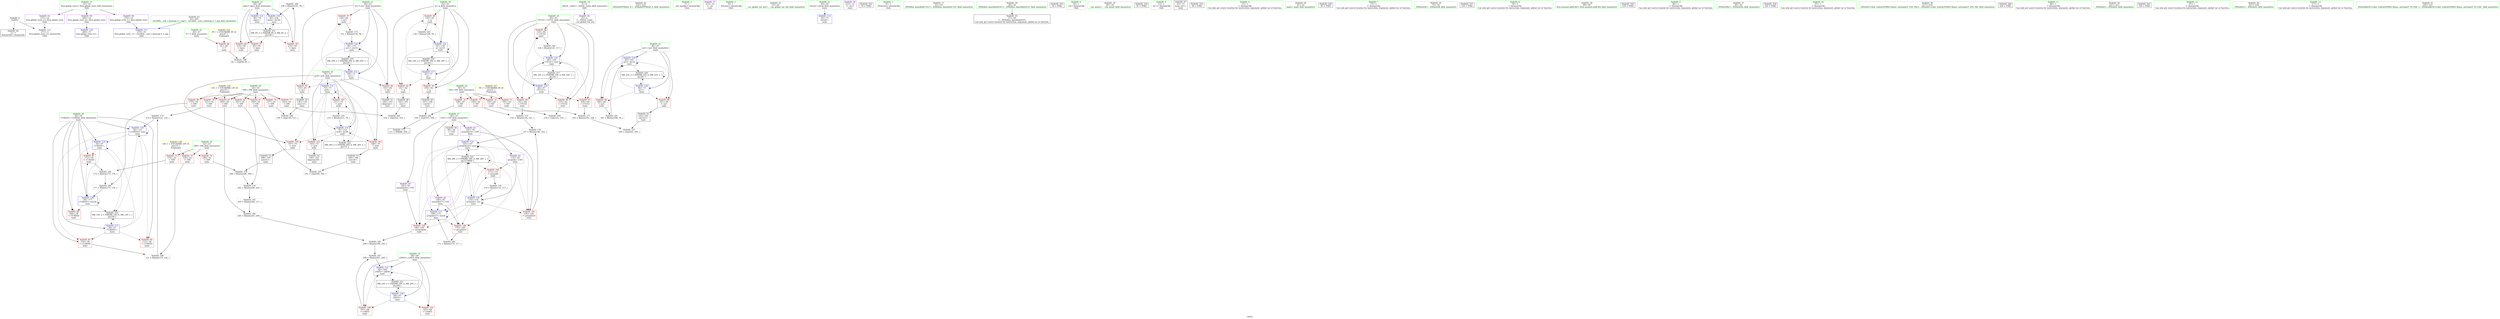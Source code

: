 digraph "SVFG" {
	label="SVFG";

	Node0x564049412e90 [shape=record,color=grey,label="{NodeID: 0\nNullPtr}"];
	Node0x564049412e90 -> Node0x56404942e2a0[style=solid];
	Node0x564049412e90 -> Node0x56404942f3a0[style=solid];
	Node0x564049437920 [shape=record,color=grey,label="{NodeID: 180\n236 = Binary(235, 78, )\n}"];
	Node0x564049437920 -> Node0x564049434d80[style=solid];
	Node0x56404942e710 [shape=record,color=red,label="{NodeID: 97\n150\<--64\n\<--q11\nmain\n}"];
	Node0x56404942e710 -> Node0x564049436ea0[style=solid];
	Node0x5640494140b0 [shape=record,color=green,label="{NodeID: 14\n4\<--6\n_ZStL8__ioinit\<--_ZStL8__ioinit_field_insensitive\nGlob }"];
	Node0x5640494140b0 -> Node0x56404942fce0[style=solid];
	Node0x5640494321b0 [shape=record,color=grey,label="{NodeID: 194\n138 = cmp(136, 137, )\n}"];
	Node0x56404942f2a0 [shape=record,color=blue,label="{NodeID: 111\n270\<--16\nllvm.global_ctors_1\<--_GLOBAL__sub_I_domeng_0_1.cpp\nGlob }"];
	Node0x56404942d570 [shape=record,color=green,label="{NodeID: 28\n58\<--59\nCURDAY\<--CURDAY_field_insensitive\nmain\n}"];
	Node0x56404942d570 -> Node0x564049431430[style=solid];
	Node0x56404942d570 -> Node0x564049431500[style=solid];
	Node0x56404942d570 -> Node0x5640494315d0[style=solid];
	Node0x56404942d570 -> Node0x5640494316a0[style=solid];
	Node0x56404942d570 -> Node0x564049433e10[style=solid];
	Node0x56404942d570 -> Node0x564049434150[style=solid];
	Node0x56404942d570 -> Node0x564049434630[style=solid];
	Node0x56404942d570 -> Node0x5640494348a0[style=solid];
	Node0x564049434630 [shape=record,color=blue,label="{NodeID: 125\n58\<--97\nCURDAY\<--\nmain\n}"];
	Node0x564049434630 -> Node0x5640494315d0[style=dashed];
	Node0x564049434630 -> Node0x5640494316a0[style=dashed];
	Node0x564049434630 -> Node0x5640494348a0[style=dashed];
	Node0x564049434630 -> Node0x564049445a10[style=dashed];
	Node0x56404942e0d0 [shape=record,color=green,label="{NodeID: 42\n232\<--233\n_ZNSolsEPFRSoS_E\<--_ZNSolsEPFRSoS_E_field_insensitive\n}"];
	Node0x564049447810 [shape=record,color=black,label="{NodeID: 222\nMR_26V_2 = PHI(MR_26V_4, MR_26V_1, )\npts\{71 \}\n}"];
	Node0x564049447810 -> Node0x564049434b10[style=dashed];
	Node0x56404942fce0 [shape=record,color=purple,label="{NodeID: 56\n25\<--4\n\<--_ZStL8__ioinit\n__cxx_global_var_init\n}"];
	Node0x5640494308d0 [shape=record,color=red,label="{NodeID: 70\n108\<--50\n\<--MY\nmain\n}"];
	Node0x5640494308d0 -> Node0x5640494324b0[style=solid];
	Node0x564049431430 [shape=record,color=red,label="{NodeID: 84\n113\<--58\n\<--CURDAY\nmain\n}"];
	Node0x564049411fa0 [shape=record,color=green,label="{NodeID: 1\n7\<--1\n__dso_handle\<--dummyObj\nGlob }"];
	Node0x564049437aa0 [shape=record,color=grey,label="{NodeID: 181\n181 = Binary(180, 78, )\n}"];
	Node0x564049437aa0 -> Node0x564049434970[style=solid];
	Node0x56404942e7e0 [shape=record,color=red,label="{NodeID: 98\n161\<--66\n\<--q21\nmain\n}"];
	Node0x56404942e7e0 -> Node0x56404942f9a0[style=solid];
	Node0x564049414180 [shape=record,color=green,label="{NodeID: 15\n14\<--18\nllvm.global_ctors\<--llvm.global_ctors_field_insensitive\nGlob }"];
	Node0x564049414180 -> Node0x56404942ff50[style=solid];
	Node0x564049414180 -> Node0x564049430050[style=solid];
	Node0x564049414180 -> Node0x564049430150[style=solid];
	Node0x564049432330 [shape=record,color=grey,label="{NodeID: 195\n191 = cmp(189, 190, )\n}"];
	Node0x56404942f3a0 [shape=record,color=blue, style = dotted,label="{NodeID: 112\n271\<--3\nllvm.global_ctors_2\<--dummyVal\nGlob }"];
	Node0x56404942d640 [shape=record,color=green,label="{NodeID: 29\n60\<--61\nCYCLE\<--CYCLE_field_insensitive\nmain\n}"];
	Node0x56404942d640 -> Node0x564049431770[style=solid];
	Node0x56404942d640 -> Node0x564049431840[style=solid];
	Node0x56404942d640 -> Node0x564049431910[style=solid];
	Node0x56404942d640 -> Node0x5640494319e0[style=solid];
	Node0x56404942d640 -> Node0x564049433ee0[style=solid];
	Node0x56404942d640 -> Node0x564049434220[style=solid];
	Node0x564049434700 [shape=record,color=blue,label="{NodeID: 126\n66\<--73\nq21\<--\nmain\n}"];
	Node0x564049434700 -> Node0x56404942e7e0[style=dashed];
	Node0x564049434700 -> Node0x56404942e8b0[style=dashed];
	Node0x564049434700 -> Node0x564049434970[style=dashed];
	Node0x564049434700 -> Node0x564049446e10[style=dashed];
	Node0x56404942e1a0 [shape=record,color=green,label="{NodeID: 43\n16\<--265\n_GLOBAL__sub_I_domeng_0_1.cpp\<--_GLOBAL__sub_I_domeng_0_1.cpp_field_insensitive\n}"];
	Node0x56404942e1a0 -> Node0x56404942f2a0[style=solid];
	Node0x564049447d10 [shape=record,color=black,label="{NodeID: 223\nMR_28V_2 = PHI(MR_28V_9, MR_28V_1, )\npts\{570000 \}\n}"];
	Node0x564049447d10 -> Node0x56404942ee60[style=dashed];
	Node0x564049447d10 -> Node0x56404942ef30[style=dashed];
	Node0x564049447d10 -> Node0x56404942f000[style=dashed];
	Node0x564049447d10 -> Node0x56404942f0d0[style=dashed];
	Node0x564049447d10 -> Node0x564049434080[style=dashed];
	Node0x564049447d10 -> Node0x564049434490[style=dashed];
	Node0x564049447d10 -> Node0x5640494347d0[style=dashed];
	Node0x564049447d10 -> Node0x564049447d10[style=dashed];
	Node0x56404942fdb0 [shape=record,color=purple,label="{NodeID: 57\n215\<--10\n\<--.str\nmain\n}"];
	Node0x5640494309a0 [shape=record,color=red,label="{NodeID: 71\n140\<--50\n\<--MY\nmain\n}"];
	Node0x5640494309a0 -> Node0x5640494371a0[style=solid];
	Node0x564049431500 [shape=record,color=red,label="{NodeID: 85\n119\<--58\n\<--CURDAY\nmain\n}"];
	Node0x564049431500 -> Node0x564049438520[style=solid];
	Node0x5640494131f0 [shape=record,color=green,label="{NodeID: 2\n8\<--1\n_ZSt3cin\<--dummyObj\nGlob }"];
	Node0x564049437c20 [shape=record,color=grey,label="{NodeID: 182\n171 = Binary(170, 117, )\n}"];
	Node0x564049437c20 -> Node0x5640494347d0[style=solid];
	Node0x56404942e8b0 [shape=record,color=red,label="{NodeID: 99\n180\<--66\n\<--q21\nmain\n}"];
	Node0x56404942e8b0 -> Node0x564049437aa0[style=solid];
	Node0x564049414250 [shape=record,color=green,label="{NodeID: 16\n19\<--20\n__cxx_global_var_init\<--__cxx_global_var_init_field_insensitive\n}"];
	Node0x5640494324b0 [shape=record,color=grey,label="{NodeID: 196\n109 = cmp(107, 108, )\n}"];
	Node0x5640494324b0 -> Node0x5640491cebc0[style=solid];
	Node0x56404942f4a0 [shape=record,color=blue,label="{NodeID: 113\n44\<--73\nretval\<--\nmain\n}"];
	Node0x56404942d710 [shape=record,color=green,label="{NodeID: 30\n62\<--63\nq\<--q_field_insensitive\nmain\n}"];
	Node0x56404942d710 -> Node0x564049431ab0[style=solid];
	Node0x56404942d710 -> Node0x564049431b80[style=solid];
	Node0x56404942d710 -> Node0x564049431c50[style=solid];
	Node0x56404942d710 -> Node0x564049433fb0[style=solid];
	Node0x56404942d710 -> Node0x5640494342f0[style=solid];
	Node0x5640494347d0 [shape=record,color=blue,label="{NodeID: 127\n169\<--171\narrayidx27\<--inc28\nmain\n}"];
	Node0x5640494347d0 -> Node0x56404942f000[style=dashed];
	Node0x5640494347d0 -> Node0x56404942f0d0[style=dashed];
	Node0x5640494347d0 -> Node0x5640494347d0[style=dashed];
	Node0x5640494347d0 -> Node0x564049447d10[style=dashed];
	Node0x56404942e2a0 [shape=record,color=black,label="{NodeID: 44\n2\<--3\ndummyVal\<--dummyVal\n}"];
	Node0x56404942fe80 [shape=record,color=purple,label="{NodeID: 58\n223\<--12\n\<--.str.1\nmain\n}"];
	Node0x564049430a70 [shape=record,color=red,label="{NodeID: 72\n154\<--50\n\<--MY\nmain\n}"];
	Node0x564049430a70 -> Node0x564049432930[style=solid];
	Node0x564049455830 [shape=record,color=black,label="{NodeID: 252\n74 = PHI()\n}"];
	Node0x5640494315d0 [shape=record,color=red,label="{NodeID: 86\n168\<--58\n\<--CURDAY\nmain\n}"];
	Node0x5640494130f0 [shape=record,color=green,label="{NodeID: 3\n9\<--1\n_ZSt4cout\<--dummyObj\nGlob }"];
	Node0x564049437da0 [shape=record,color=grey,label="{NodeID: 183\n130 = Binary(129, 78, )\n}"];
	Node0x564049437da0 -> Node0x5640494342f0[style=solid];
	Node0x56404942e980 [shape=record,color=red,label="{NodeID: 100\n207\<--68\n\<--LINES\nmain\n}"];
	Node0x56404942e980 -> Node0x5640494383a0[style=solid];
	Node0x564049414320 [shape=record,color=green,label="{NodeID: 17\n23\<--24\n_ZNSt8ios_base4InitC1Ev\<--_ZNSt8ios_base4InitC1Ev_field_insensitive\n}"];
	Node0x564049432630 [shape=record,color=grey,label="{NodeID: 197\n166 = cmp(162, 165, )\n}"];
	Node0x56404942f570 [shape=record,color=blue,label="{NodeID: 114\n48\<--78\nkase\<--\nmain\n}"];
	Node0x56404942f570 -> Node0x564049445510[style=dashed];
	Node0x56404942d7e0 [shape=record,color=green,label="{NodeID: 31\n64\<--65\nq11\<--q11_field_insensitive\nmain\n}"];
	Node0x56404942d7e0 -> Node0x564049431d20[style=solid];
	Node0x56404942d7e0 -> Node0x56404942e640[style=solid];
	Node0x56404942d7e0 -> Node0x56404942e710[style=solid];
	Node0x56404942d7e0 -> Node0x5640494343c0[style=solid];
	Node0x56404942d7e0 -> Node0x564049434560[style=solid];
	Node0x5640494348a0 [shape=record,color=blue,label="{NodeID: 128\n58\<--177\nCURDAY\<--rem30\nmain\n}"];
	Node0x5640494348a0 -> Node0x5640494315d0[style=dashed];
	Node0x5640494348a0 -> Node0x5640494316a0[style=dashed];
	Node0x5640494348a0 -> Node0x5640494348a0[style=dashed];
	Node0x5640494348a0 -> Node0x564049445a10[style=dashed];
	Node0x56404942e3a0 [shape=record,color=black,label="{NodeID: 45\n27\<--28\n\<--_ZNSt8ios_base4InitD1Ev\nCan only get source location for instruction, argument, global var or function.}"];
	Node0x564049448d30 [shape=record,color=yellow,style=double,label="{NodeID: 225\n4V_1 = ENCHI(MR_4V_0)\npts\{47 \}\nFun[main]}"];
	Node0x564049448d30 -> Node0x564049430590[style=dashed];
	Node0x56404942ff50 [shape=record,color=purple,label="{NodeID: 59\n269\<--14\nllvm.global_ctors_0\<--llvm.global_ctors\nGlob }"];
	Node0x56404942ff50 -> Node0x56404942f1a0[style=solid];
	Node0x564049430b40 [shape=record,color=red,label="{NodeID: 73\n163\<--50\n\<--MY\nmain\n}"];
	Node0x564049430b40 -> Node0x5640494374a0[style=solid];
	Node0x564049455930 [shape=record,color=black,label="{NodeID: 253\n26 = PHI()\n}"];
	Node0x5640494316a0 [shape=record,color=red,label="{NodeID: 87\n173\<--58\n\<--CURDAY\nmain\n}"];
	Node0x5640494316a0 -> Node0x564049437f20[style=solid];
	Node0x564049414810 [shape=record,color=green,label="{NodeID: 4\n10\<--1\n.str\<--dummyObj\nGlob }"];
	Node0x564049437f20 [shape=record,color=grey,label="{NodeID: 184\n175 = Binary(173, 174, )\n}"];
	Node0x564049437f20 -> Node0x564049438220[style=solid];
	Node0x56404942ea50 [shape=record,color=red,label="{NodeID: 101\n225\<--68\n\<--LINES\nmain\n}"];
	Node0x5640494143f0 [shape=record,color=green,label="{NodeID: 18\n29\<--30\n__cxa_atexit\<--__cxa_atexit_field_insensitive\n}"];
	Node0x5640494327b0 [shape=record,color=grey,label="{NodeID: 198\n82 = cmp(80, 81, )\n}"];
	Node0x564049433e10 [shape=record,color=blue,label="{NodeID: 115\n58\<--97\nCURDAY\<--\nmain\n}"];
	Node0x564049433e10 -> Node0x564049431430[style=dashed];
	Node0x564049433e10 -> Node0x564049431500[style=dashed];
	Node0x564049433e10 -> Node0x564049434150[style=dashed];
	Node0x564049433e10 -> Node0x564049434630[style=dashed];
	Node0x564049433e10 -> Node0x564049445a10[style=dashed];
	Node0x56404942d8b0 [shape=record,color=green,label="{NodeID: 32\n66\<--67\nq21\<--q21_field_insensitive\nmain\n}"];
	Node0x56404942d8b0 -> Node0x56404942e7e0[style=solid];
	Node0x56404942d8b0 -> Node0x56404942e8b0[style=solid];
	Node0x56404942d8b0 -> Node0x564049434700[style=solid];
	Node0x56404942d8b0 -> Node0x564049434970[style=solid];
	Node0x564049434970 [shape=record,color=blue,label="{NodeID: 129\n66\<--181\nq21\<--inc32\nmain\n}"];
	Node0x564049434970 -> Node0x56404942e7e0[style=dashed];
	Node0x564049434970 -> Node0x56404942e8b0[style=dashed];
	Node0x564049434970 -> Node0x564049434970[style=dashed];
	Node0x564049434970 -> Node0x564049446e10[style=dashed];
	Node0x56404942e4a0 [shape=record,color=black,label="{NodeID: 46\n84\<--56\n\<--CNT\nmain\n}"];
	Node0x564049430050 [shape=record,color=purple,label="{NodeID: 60\n270\<--14\nllvm.global_ctors_1\<--llvm.global_ctors\nGlob }"];
	Node0x564049430050 -> Node0x56404942f2a0[style=solid];
	Node0x564049430c10 [shape=record,color=red,label="{NodeID: 74\n120\<--52\n\<--DM\nmain\n}"];
	Node0x564049430c10 -> Node0x564049438520[style=solid];
	Node0x564049455a30 [shape=record,color=black,label="{NodeID: 254\n91 = PHI()\n}"];
	Node0x564049431770 [shape=record,color=red,label="{NodeID: 88\n125\<--60\n\<--CYCLE\nmain\n}"];
	Node0x564049431770 -> Node0x5640494380a0[style=solid];
	Node0x5640494148a0 [shape=record,color=green,label="{NodeID: 5\n12\<--1\n.str.1\<--dummyObj\nGlob }"];
	Node0x5640494380a0 [shape=record,color=grey,label="{NodeID: 185\n126 = Binary(125, 117, )\n}"];
	Node0x5640494380a0 -> Node0x564049434220[style=solid];
	Node0x56404942eb20 [shape=record,color=red,label="{NodeID: 102\n188\<--70\n\<--q34\nmain\n}"];
	Node0x56404942eb20 -> Node0x56404942fa70[style=solid];
	Node0x56404942cf60 [shape=record,color=green,label="{NodeID: 19\n28\<--34\n_ZNSt8ios_base4InitD1Ev\<--_ZNSt8ios_base4InitD1Ev_field_insensitive\n}"];
	Node0x56404942cf60 -> Node0x56404942e3a0[style=solid];
	Node0x564049432930 [shape=record,color=grey,label="{NodeID: 199\n156 = cmp(154, 155, )\n}"];
	Node0x564049433ee0 [shape=record,color=blue,label="{NodeID: 116\n60\<--97\nCYCLE\<--\nmain\n}"];
	Node0x564049433ee0 -> Node0x564049431770[style=dashed];
	Node0x564049433ee0 -> Node0x564049431840[style=dashed];
	Node0x564049433ee0 -> Node0x564049431910[style=dashed];
	Node0x564049433ee0 -> Node0x5640494319e0[style=dashed];
	Node0x564049433ee0 -> Node0x564049434220[style=dashed];
	Node0x564049433ee0 -> Node0x564049445f10[style=dashed];
	Node0x56404942d980 [shape=record,color=green,label="{NodeID: 33\n68\<--69\nLINES\<--LINES_field_insensitive\nmain\n}"];
	Node0x56404942d980 -> Node0x56404942e980[style=solid];
	Node0x56404942d980 -> Node0x56404942ea50[style=solid];
	Node0x56404942d980 -> Node0x564049434a40[style=solid];
	Node0x56404942d980 -> Node0x564049434be0[style=solid];
	Node0x564049434a40 [shape=record,color=blue,label="{NodeID: 130\n68\<--97\nLINES\<--\nmain\n}"];
	Node0x564049434a40 -> Node0x56404942e980[style=dashed];
	Node0x564049434a40 -> Node0x56404942ea50[style=dashed];
	Node0x564049434a40 -> Node0x564049434be0[style=dashed];
	Node0x564049434a40 -> Node0x564049447310[style=dashed];
	Node0x56404942e570 [shape=record,color=black,label="{NodeID: 47\n43\<--73\nmain_ret\<--\nmain\n}"];
	Node0x564049449700 [shape=record,color=yellow,style=double,label="{NodeID: 227\n8V_1 = ENCHI(MR_8V_0)\npts\{51 \}\nFun[main]}"];
	Node0x564049449700 -> Node0x5640494308d0[style=dashed];
	Node0x564049449700 -> Node0x5640494309a0[style=dashed];
	Node0x564049449700 -> Node0x564049430a70[style=dashed];
	Node0x564049449700 -> Node0x564049430b40[style=dashed];
	Node0x564049430150 [shape=record,color=purple,label="{NodeID: 61\n271\<--14\nllvm.global_ctors_2\<--llvm.global_ctors\nGlob }"];
	Node0x564049430150 -> Node0x56404942f3a0[style=solid];
	Node0x564049430ce0 [shape=record,color=red,label="{NodeID: 75\n174\<--52\n\<--DM\nmain\n}"];
	Node0x564049430ce0 -> Node0x564049437f20[style=solid];
	Node0x564049455b90 [shape=record,color=black,label="{NodeID: 255\n94 = PHI()\n}"];
	Node0x5640491cebc0 [shape=record,color=black,label="{NodeID: 172\n111 = PHI(88, 109, )\n}"];
	Node0x564049431840 [shape=record,color=red,label="{NodeID: 89\n141\<--60\n\<--CYCLE\nmain\n}"];
	Node0x564049431840 -> Node0x5640494371a0[style=solid];
	Node0x564049414550 [shape=record,color=green,label="{NodeID: 6\n15\<--1\n\<--dummyObj\nCan only get source location for instruction, argument, global var or function.}"];
	Node0x564049438220 [shape=record,color=grey,label="{NodeID: 186\n177 = Binary(175, 176, )\n}"];
	Node0x564049438220 -> Node0x5640494348a0[style=solid];
	Node0x56404942ebf0 [shape=record,color=red,label="{NodeID: 103\n193\<--70\n\<--q34\nmain\n}"];
	Node0x56404942ebf0 -> Node0x56404942fb40[style=solid];
	Node0x56404942cff0 [shape=record,color=green,label="{NodeID: 20\n41\<--42\nmain\<--main_field_insensitive\n}"];
	Node0x564049432ab0 [shape=record,color=grey,label="{NodeID: 200\n104 = cmp(102, 103, )\n}"];
	Node0x564049433fb0 [shape=record,color=blue,label="{NodeID: 117\n62\<--73\nq\<--\nmain\n}"];
	Node0x564049433fb0 -> Node0x564049431ab0[style=dashed];
	Node0x564049433fb0 -> Node0x564049431b80[style=dashed];
	Node0x564049433fb0 -> Node0x564049431c50[style=dashed];
	Node0x564049433fb0 -> Node0x5640494342f0[style=dashed];
	Node0x564049433fb0 -> Node0x564049446410[style=dashed];
	Node0x56404942da50 [shape=record,color=green,label="{NodeID: 34\n70\<--71\nq34\<--q34_field_insensitive\nmain\n}"];
	Node0x56404942da50 -> Node0x56404942eb20[style=solid];
	Node0x56404942da50 -> Node0x56404942ebf0[style=solid];
	Node0x56404942da50 -> Node0x56404942ecc0[style=solid];
	Node0x56404942da50 -> Node0x56404942ed90[style=solid];
	Node0x56404942da50 -> Node0x564049434b10[style=solid];
	Node0x56404942da50 -> Node0x564049434cb0[style=solid];
	Node0x564049434b10 [shape=record,color=blue,label="{NodeID: 131\n70\<--73\nq34\<--\nmain\n}"];
	Node0x564049434b10 -> Node0x56404942eb20[style=dashed];
	Node0x564049434b10 -> Node0x56404942ebf0[style=dashed];
	Node0x564049434b10 -> Node0x56404942ecc0[style=dashed];
	Node0x564049434b10 -> Node0x56404942ed90[style=dashed];
	Node0x564049434b10 -> Node0x564049434cb0[style=dashed];
	Node0x564049434b10 -> Node0x564049447810[style=dashed];
	Node0x56404942f660 [shape=record,color=black,label="{NodeID: 48\n102\<--101\nconv\<--\nmain\n}"];
	Node0x56404942f660 -> Node0x564049432ab0[style=solid];
	Node0x5640494497e0 [shape=record,color=yellow,style=double,label="{NodeID: 228\n10V_1 = ENCHI(MR_10V_0)\npts\{53 \}\nFun[main]}"];
	Node0x5640494497e0 -> Node0x564049430c10[style=dashed];
	Node0x5640494497e0 -> Node0x564049430ce0[style=dashed];
	Node0x5640494497e0 -> Node0x564049430db0[style=dashed];
	Node0x564049430250 [shape=record,color=purple,label="{NodeID: 62\n114\<--56\narrayidx\<--CNT\nmain\n}"];
	Node0x564049430250 -> Node0x56404942ee60[style=solid];
	Node0x564049430250 -> Node0x564049434080[style=solid];
	Node0x564049430db0 [shape=record,color=red,label="{NodeID: 76\n199\<--52\n\<--DM\nmain\n}"];
	Node0x564049430db0 -> Node0x564049437320[style=solid];
	Node0x564049455c90 [shape=record,color=black,label="{NodeID: 256\n95 = PHI()\n}"];
	Node0x564049436ea0 [shape=record,color=grey,label="{NodeID: 173\n151 = Binary(150, 78, )\n}"];
	Node0x564049436ea0 -> Node0x564049434560[style=solid];
	Node0x564049431910 [shape=record,color=red,label="{NodeID: 90\n155\<--60\n\<--CYCLE\nmain\n}"];
	Node0x564049431910 -> Node0x564049432930[style=solid];
	Node0x5640494145e0 [shape=record,color=green,label="{NodeID: 7\n73\<--1\n\<--dummyObj\nCan only get source location for instruction, argument, global var or function.}"];
	Node0x5640494383a0 [shape=record,color=grey,label="{NodeID: 187\n208 = Binary(207, 206, )\n}"];
	Node0x5640494383a0 -> Node0x564049434be0[style=solid];
	Node0x56404942ecc0 [shape=record,color=red,label="{NodeID: 104\n197\<--70\n\<--q34\nmain\n}"];
	Node0x56404942ecc0 -> Node0x56404942fc10[style=solid];
	Node0x56404942d080 [shape=record,color=green,label="{NodeID: 21\n44\<--45\nretval\<--retval_field_insensitive\nmain\n}"];
	Node0x56404942d080 -> Node0x56404942f4a0[style=solid];
	Node0x564049434080 [shape=record,color=blue,label="{NodeID: 118\n114\<--116\narrayidx\<--inc\nmain\n}"];
	Node0x564049434080 -> Node0x56404942ee60[style=dashed];
	Node0x564049434080 -> Node0x56404942ef30[style=dashed];
	Node0x564049434080 -> Node0x56404942f000[style=dashed];
	Node0x564049434080 -> Node0x56404942f0d0[style=dashed];
	Node0x564049434080 -> Node0x564049434080[style=dashed];
	Node0x564049434080 -> Node0x564049434490[style=dashed];
	Node0x564049434080 -> Node0x5640494347d0[style=dashed];
	Node0x564049434080 -> Node0x564049447d10[style=dashed];
	Node0x56404942db20 [shape=record,color=green,label="{NodeID: 35\n75\<--76\n_ZNSirsERi\<--_ZNSirsERi_field_insensitive\n}"];
	Node0x564049445510 [shape=record,color=black,label="{NodeID: 215\nMR_6V_3 = PHI(MR_6V_4, MR_6V_2, )\npts\{49 \}\n}"];
	Node0x564049445510 -> Node0x564049430660[style=dashed];
	Node0x564049445510 -> Node0x564049430730[style=dashed];
	Node0x564049445510 -> Node0x564049430800[style=dashed];
	Node0x564049445510 -> Node0x564049434d80[style=dashed];
	Node0x564049434be0 [shape=record,color=blue,label="{NodeID: 132\n68\<--208\nLINES\<--add46\nmain\n}"];
	Node0x564049434be0 -> Node0x56404942e980[style=dashed];
	Node0x564049434be0 -> Node0x56404942ea50[style=dashed];
	Node0x564049434be0 -> Node0x564049434be0[style=dashed];
	Node0x564049434be0 -> Node0x564049447310[style=dashed];
	Node0x56404942f730 [shape=record,color=black,label="{NodeID: 49\n107\<--106\nconv6\<--\nmain\n}"];
	Node0x56404942f730 -> Node0x5640494324b0[style=solid];
	Node0x5640494498c0 [shape=record,color=yellow,style=double,label="{NodeID: 229\n12V_1 = ENCHI(MR_12V_0)\npts\{55 \}\nFun[main]}"];
	Node0x5640494498c0 -> Node0x564049430e80[style=dashed];
	Node0x5640494498c0 -> Node0x564049430f50[style=dashed];
	Node0x5640494498c0 -> Node0x564049431020[style=dashed];
	Node0x5640494498c0 -> Node0x5640494310f0[style=dashed];
	Node0x5640494498c0 -> Node0x5640494311c0[style=dashed];
	Node0x5640494498c0 -> Node0x564049431290[style=dashed];
	Node0x5640494498c0 -> Node0x564049431360[style=dashed];
	Node0x564049430320 [shape=record,color=purple,label="{NodeID: 63\n145\<--56\narrayidx16\<--CNT\nmain\n}"];
	Node0x564049430320 -> Node0x56404942ef30[style=solid];
	Node0x564049430320 -> Node0x564049434490[style=solid];
	Node0x564049430e80 [shape=record,color=red,label="{NodeID: 77\n103\<--54\n\<--DW\nmain\n}"];
	Node0x564049430e80 -> Node0x564049432ab0[style=solid];
	Node0x564049455d60 [shape=record,color=black,label="{NodeID: 257\n216 = PHI()\n}"];
	Node0x564049437020 [shape=record,color=grey,label="{NodeID: 174\n123 = Binary(121, 122, )\n}"];
	Node0x564049437020 -> Node0x564049434150[style=solid];
	Node0x5640494319e0 [shape=record,color=red,label="{NodeID: 91\n164\<--60\n\<--CYCLE\nmain\n}"];
	Node0x5640494319e0 -> Node0x5640494374a0[style=solid];
	Node0x564049414670 [shape=record,color=green,label="{NodeID: 8\n78\<--1\n\<--dummyObj\nCan only get source location for instruction, argument, global var or function.}"];
	Node0x564049438520 [shape=record,color=grey,label="{NodeID: 188\n121 = Binary(119, 120, )\n}"];
	Node0x564049438520 -> Node0x564049437020[style=solid];
	Node0x56404942ed90 [shape=record,color=red,label="{NodeID: 105\n211\<--70\n\<--q34\nmain\n}"];
	Node0x56404942ed90 -> Node0x564049432030[style=solid];
	Node0x56404942d110 [shape=record,color=green,label="{NodeID: 22\n46\<--47\nT\<--T_field_insensitive\nmain\n}"];
	Node0x56404942d110 -> Node0x564049430590[style=solid];
	Node0x564049434150 [shape=record,color=blue,label="{NodeID: 119\n58\<--123\nCURDAY\<--rem\nmain\n}"];
	Node0x564049434150 -> Node0x564049431430[style=dashed];
	Node0x564049434150 -> Node0x564049431500[style=dashed];
	Node0x564049434150 -> Node0x564049434150[style=dashed];
	Node0x564049434150 -> Node0x564049434630[style=dashed];
	Node0x564049434150 -> Node0x564049445a10[style=dashed];
	Node0x56404942dbf0 [shape=record,color=green,label="{NodeID: 36\n89\<--90\nllvm.memset.p0i8.i64\<--llvm.memset.p0i8.i64_field_insensitive\n}"];
	Node0x564049445a10 [shape=record,color=black,label="{NodeID: 216\nMR_14V_2 = PHI(MR_14V_9, MR_14V_1, )\npts\{59 \}\n}"];
	Node0x564049445a10 -> Node0x564049433e10[style=dashed];
	Node0x564049434cb0 [shape=record,color=blue,label="{NodeID: 133\n70\<--212\nq34\<--inc48\nmain\n}"];
	Node0x564049434cb0 -> Node0x56404942eb20[style=dashed];
	Node0x564049434cb0 -> Node0x56404942ebf0[style=dashed];
	Node0x564049434cb0 -> Node0x56404942ecc0[style=dashed];
	Node0x564049434cb0 -> Node0x56404942ed90[style=dashed];
	Node0x564049434cb0 -> Node0x564049434cb0[style=dashed];
	Node0x564049434cb0 -> Node0x564049447810[style=dashed];
	Node0x56404942f800 [shape=record,color=black,label="{NodeID: 50\n136\<--135\nconv13\<--\nmain\n}"];
	Node0x56404942f800 -> Node0x5640494321b0[style=solid];
	Node0x5640494303f0 [shape=record,color=purple,label="{NodeID: 64\n169\<--56\narrayidx27\<--CNT\nmain\n}"];
	Node0x5640494303f0 -> Node0x56404942f000[style=solid];
	Node0x5640494303f0 -> Node0x5640494347d0[style=solid];
	Node0x564049430f50 [shape=record,color=red,label="{NodeID: 78\n122\<--54\n\<--DW\nmain\n}"];
	Node0x564049430f50 -> Node0x564049437020[style=solid];
	Node0x564049455e90 [shape=record,color=black,label="{NodeID: 258\n220 = PHI()\n}"];
	Node0x5640494371a0 [shape=record,color=grey,label="{NodeID: 175\n142 = Binary(140, 141, )\n}"];
	Node0x5640494371a0 -> Node0x564049437620[style=solid];
	Node0x564049431ab0 [shape=record,color=red,label="{NodeID: 92\n101\<--62\n\<--q\nmain\n}"];
	Node0x564049431ab0 -> Node0x56404942f660[style=solid];
	Node0x564049414700 [shape=record,color=green,label="{NodeID: 9\n86\<--1\n\<--dummyObj\nCan only get source location for instruction, argument, global var or function.}"];
	Node0x5640494386a0 [shape=record,color=grey,label="{NodeID: 189\n206 = Binary(196, 205, )\n}"];
	Node0x5640494386a0 -> Node0x5640494383a0[style=solid];
	Node0x56404942ee60 [shape=record,color=red,label="{NodeID: 106\n115\<--114\n\<--arrayidx\nmain\n}"];
	Node0x56404942ee60 -> Node0x5640494389a0[style=solid];
	Node0x56404942d1a0 [shape=record,color=green,label="{NodeID: 23\n48\<--49\nkase\<--kase_field_insensitive\nmain\n}"];
	Node0x56404942d1a0 -> Node0x564049430660[style=solid];
	Node0x56404942d1a0 -> Node0x564049430730[style=solid];
	Node0x56404942d1a0 -> Node0x564049430800[style=solid];
	Node0x56404942d1a0 -> Node0x56404942f570[style=solid];
	Node0x56404942d1a0 -> Node0x564049434d80[style=solid];
	Node0x564049434220 [shape=record,color=blue,label="{NodeID: 120\n60\<--126\nCYCLE\<--inc9\nmain\n}"];
	Node0x564049434220 -> Node0x564049431770[style=dashed];
	Node0x564049434220 -> Node0x564049431840[style=dashed];
	Node0x564049434220 -> Node0x564049431910[style=dashed];
	Node0x564049434220 -> Node0x5640494319e0[style=dashed];
	Node0x564049434220 -> Node0x564049434220[style=dashed];
	Node0x564049434220 -> Node0x564049445f10[style=dashed];
	Node0x56404942dcc0 [shape=record,color=green,label="{NodeID: 37\n92\<--93\n_ZNSirsERx\<--_ZNSirsERx_field_insensitive\n}"];
	Node0x564049445f10 [shape=record,color=black,label="{NodeID: 217\nMR_16V_2 = PHI(MR_16V_4, MR_16V_1, )\npts\{61 \}\n}"];
	Node0x564049445f10 -> Node0x564049433ee0[style=dashed];
	Node0x564049434d80 [shape=record,color=blue,label="{NodeID: 134\n48\<--236\nkase\<--inc56\nmain\n}"];
	Node0x564049434d80 -> Node0x564049445510[style=dashed];
	Node0x56404942f8d0 [shape=record,color=black,label="{NodeID: 51\n144\<--143\nidxprom\<--\nmain\n}"];
	Node0x5640494304c0 [shape=record,color=purple,label="{NodeID: 65\n195\<--56\narrayidx40\<--CNT\nmain\n}"];
	Node0x5640494304c0 -> Node0x56404942f0d0[style=solid];
	Node0x564049431020 [shape=record,color=red,label="{NodeID: 79\n137\<--54\n\<--DW\nmain\n}"];
	Node0x564049431020 -> Node0x5640494321b0[style=solid];
	Node0x564049455f90 [shape=record,color=black,label="{NodeID: 259\n224 = PHI()\n}"];
	Node0x564049437320 [shape=record,color=grey,label="{NodeID: 176\n200 = Binary(198, 199, )\n}"];
	Node0x564049437320 -> Node0x5640494377a0[style=solid];
	Node0x564049431b80 [shape=record,color=red,label="{NodeID: 93\n106\<--62\n\<--q\nmain\n}"];
	Node0x564049431b80 -> Node0x56404942f730[style=solid];
	Node0x5640494132e0 [shape=record,color=green,label="{NodeID: 10\n87\<--1\n\<--dummyObj\nCan only get source location for instruction, argument, global var or function.}"];
	Node0x564049438820 [shape=record,color=grey,label="{NodeID: 190\n205 = Binary(203, 204, )\n}"];
	Node0x564049438820 -> Node0x5640494386a0[style=solid];
	Node0x56404942ef30 [shape=record,color=red,label="{NodeID: 107\n146\<--145\n\<--arrayidx16\nmain\n}"];
	Node0x56404942ef30 -> Node0x564049437620[style=solid];
	Node0x56404942d230 [shape=record,color=green,label="{NodeID: 24\n50\<--51\nMY\<--MY_field_insensitive\nmain\n}"];
	Node0x56404942d230 -> Node0x5640494308d0[style=solid];
	Node0x56404942d230 -> Node0x5640494309a0[style=solid];
	Node0x56404942d230 -> Node0x564049430a70[style=solid];
	Node0x56404942d230 -> Node0x564049430b40[style=solid];
	Node0x5640494342f0 [shape=record,color=blue,label="{NodeID: 121\n62\<--130\nq\<--inc10\nmain\n}"];
	Node0x5640494342f0 -> Node0x564049431ab0[style=dashed];
	Node0x5640494342f0 -> Node0x564049431b80[style=dashed];
	Node0x5640494342f0 -> Node0x564049431c50[style=dashed];
	Node0x5640494342f0 -> Node0x5640494342f0[style=dashed];
	Node0x5640494342f0 -> Node0x564049446410[style=dashed];
	Node0x56404942dd90 [shape=record,color=green,label="{NodeID: 38\n217\<--218\n_ZStlsISt11char_traitsIcEERSt13basic_ostreamIcT_ES5_PKc\<--_ZStlsISt11char_traitsIcEERSt13basic_ostreamIcT_ES5_PKc_field_insensitive\n}"];
	Node0x564049446410 [shape=record,color=black,label="{NodeID: 218\nMR_18V_2 = PHI(MR_18V_4, MR_18V_1, )\npts\{63 \}\n}"];
	Node0x564049446410 -> Node0x564049433fb0[style=dashed];
	Node0x56404942f9a0 [shape=record,color=black,label="{NodeID: 52\n162\<--161\nconv23\<--\nmain\n}"];
	Node0x56404942f9a0 -> Node0x564049432630[style=solid];
	Node0x564049430590 [shape=record,color=red,label="{NodeID: 66\n81\<--46\n\<--T\nmain\n}"];
	Node0x564049430590 -> Node0x5640494327b0[style=solid];
	Node0x5640494310f0 [shape=record,color=red,label="{NodeID: 80\n176\<--54\n\<--DW\nmain\n}"];
	Node0x5640494310f0 -> Node0x564049438220[style=solid];
	Node0x564049456090 [shape=record,color=black,label="{NodeID: 260\n226 = PHI()\n}"];
	Node0x5640494374a0 [shape=record,color=grey,label="{NodeID: 177\n165 = Binary(163, 164, )\n}"];
	Node0x5640494374a0 -> Node0x564049432630[style=solid];
	Node0x564049431c50 [shape=record,color=red,label="{NodeID: 94\n129\<--62\n\<--q\nmain\n}"];
	Node0x564049431c50 -> Node0x564049437da0[style=solid];
	Node0x5640494133b0 [shape=record,color=green,label="{NodeID: 11\n88\<--1\n\<--dummyObj\nCan only get source location for instruction, argument, global var or function.}"];
	Node0x5640494389a0 [shape=record,color=grey,label="{NodeID: 191\n116 = Binary(115, 117, )\n}"];
	Node0x5640494389a0 -> Node0x564049434080[style=solid];
	Node0x56404942f000 [shape=record,color=red,label="{NodeID: 108\n170\<--169\n\<--arrayidx27\nmain\n}"];
	Node0x56404942f000 -> Node0x564049437c20[style=solid];
	Node0x56404942d300 [shape=record,color=green,label="{NodeID: 25\n52\<--53\nDM\<--DM_field_insensitive\nmain\n}"];
	Node0x56404942d300 -> Node0x564049430c10[style=solid];
	Node0x56404942d300 -> Node0x564049430ce0[style=solid];
	Node0x56404942d300 -> Node0x564049430db0[style=solid];
	Node0x5640494343c0 [shape=record,color=blue,label="{NodeID: 122\n64\<--73\nq11\<--\nmain\n}"];
	Node0x5640494343c0 -> Node0x564049431d20[style=dashed];
	Node0x5640494343c0 -> Node0x56404942e640[style=dashed];
	Node0x5640494343c0 -> Node0x56404942e710[style=dashed];
	Node0x5640494343c0 -> Node0x564049434560[style=dashed];
	Node0x5640494343c0 -> Node0x564049446910[style=dashed];
	Node0x56404942de60 [shape=record,color=green,label="{NodeID: 39\n221\<--222\n_ZNSolsEi\<--_ZNSolsEi_field_insensitive\n}"];
	Node0x564049446910 [shape=record,color=black,label="{NodeID: 219\nMR_20V_2 = PHI(MR_20V_4, MR_20V_1, )\npts\{65 \}\n}"];
	Node0x564049446910 -> Node0x5640494343c0[style=dashed];
	Node0x56404942fa70 [shape=record,color=black,label="{NodeID: 53\n189\<--188\nconv36\<--\nmain\n}"];
	Node0x56404942fa70 -> Node0x564049432330[style=solid];
	Node0x564049430660 [shape=record,color=red,label="{NodeID: 67\n80\<--48\n\<--kase\nmain\n}"];
	Node0x564049430660 -> Node0x5640494327b0[style=solid];
	Node0x5640494311c0 [shape=record,color=red,label="{NodeID: 81\n190\<--54\n\<--DW\nmain\n}"];
	Node0x5640494311c0 -> Node0x564049432330[style=solid];
	Node0x564049456190 [shape=record,color=black,label="{NodeID: 261\n229 = PHI()\n}"];
	Node0x564049437620 [shape=record,color=grey,label="{NodeID: 178\n147 = Binary(146, 142, )\n}"];
	Node0x564049437620 -> Node0x564049434490[style=solid];
	Node0x564049431d20 [shape=record,color=red,label="{NodeID: 95\n135\<--64\n\<--q11\nmain\n}"];
	Node0x564049431d20 -> Node0x56404942f800[style=solid];
	Node0x564049413480 [shape=record,color=green,label="{NodeID: 12\n97\<--1\n\<--dummyObj\nCan only get source location for instruction, argument, global var or function.}"];
	Node0x564049431eb0 [shape=record,color=grey,label="{NodeID: 192\n203 = Binary(202, 117, )\n}"];
	Node0x564049431eb0 -> Node0x564049438820[style=solid];
	Node0x56404942f0d0 [shape=record,color=red,label="{NodeID: 109\n196\<--195\n\<--arrayidx40\nmain\n}"];
	Node0x56404942f0d0 -> Node0x5640494386a0[style=solid];
	Node0x56404942d3d0 [shape=record,color=green,label="{NodeID: 26\n54\<--55\nDW\<--DW_field_insensitive\nmain\n}"];
	Node0x56404942d3d0 -> Node0x564049430e80[style=solid];
	Node0x56404942d3d0 -> Node0x564049430f50[style=solid];
	Node0x56404942d3d0 -> Node0x564049431020[style=solid];
	Node0x56404942d3d0 -> Node0x5640494310f0[style=solid];
	Node0x56404942d3d0 -> Node0x5640494311c0[style=solid];
	Node0x56404942d3d0 -> Node0x564049431290[style=solid];
	Node0x56404942d3d0 -> Node0x564049431360[style=solid];
	Node0x564049434490 [shape=record,color=blue,label="{NodeID: 123\n145\<--147\narrayidx16\<--mul\nmain\n}"];
	Node0x564049434490 -> Node0x56404942ef30[style=dashed];
	Node0x564049434490 -> Node0x56404942f000[style=dashed];
	Node0x564049434490 -> Node0x56404942f0d0[style=dashed];
	Node0x564049434490 -> Node0x564049434490[style=dashed];
	Node0x564049434490 -> Node0x5640494347d0[style=dashed];
	Node0x564049434490 -> Node0x564049447d10[style=dashed];
	Node0x56404942df30 [shape=record,color=green,label="{NodeID: 40\n227\<--228\n_ZNSolsEx\<--_ZNSolsEx_field_insensitive\n}"];
	Node0x564049446e10 [shape=record,color=black,label="{NodeID: 220\nMR_22V_2 = PHI(MR_22V_6, MR_22V_1, )\npts\{67 \}\n}"];
	Node0x564049446e10 -> Node0x564049434700[style=dashed];
	Node0x564049446e10 -> Node0x564049446e10[style=dashed];
	Node0x56404942fb40 [shape=record,color=black,label="{NodeID: 54\n194\<--193\nidxprom39\<--\nmain\n}"];
	Node0x564049430730 [shape=record,color=red,label="{NodeID: 68\n219\<--48\n\<--kase\nmain\n}"];
	Node0x564049431290 [shape=record,color=red,label="{NodeID: 82\n201\<--54\n\<--DW\nmain\n}"];
	Node0x564049431290 -> Node0x5640494377a0[style=solid];
	Node0x5640494377a0 [shape=record,color=grey,label="{NodeID: 179\n202 = Binary(200, 201, )\n}"];
	Node0x5640494377a0 -> Node0x564049431eb0[style=solid];
	Node0x56404942e640 [shape=record,color=red,label="{NodeID: 96\n143\<--64\n\<--q11\nmain\n}"];
	Node0x56404942e640 -> Node0x56404942f8d0[style=solid];
	Node0x564049413fe0 [shape=record,color=green,label="{NodeID: 13\n117\<--1\n\<--dummyObj\nCan only get source location for instruction, argument, global var or function.}"];
	Node0x564049432030 [shape=record,color=grey,label="{NodeID: 193\n212 = Binary(211, 78, )\n}"];
	Node0x564049432030 -> Node0x564049434cb0[style=solid];
	Node0x56404942f1a0 [shape=record,color=blue,label="{NodeID: 110\n269\<--15\nllvm.global_ctors_0\<--\nGlob }"];
	Node0x56404942d4a0 [shape=record,color=green,label="{NodeID: 27\n56\<--57\nCNT\<--CNT_field_insensitive\nmain\n}"];
	Node0x56404942d4a0 -> Node0x56404942e4a0[style=solid];
	Node0x56404942d4a0 -> Node0x564049430250[style=solid];
	Node0x56404942d4a0 -> Node0x564049430320[style=solid];
	Node0x56404942d4a0 -> Node0x5640494303f0[style=solid];
	Node0x56404942d4a0 -> Node0x5640494304c0[style=solid];
	Node0x564049434560 [shape=record,color=blue,label="{NodeID: 124\n64\<--151\nq11\<--inc18\nmain\n}"];
	Node0x564049434560 -> Node0x564049431d20[style=dashed];
	Node0x564049434560 -> Node0x56404942e640[style=dashed];
	Node0x564049434560 -> Node0x56404942e710[style=dashed];
	Node0x564049434560 -> Node0x564049434560[style=dashed];
	Node0x564049434560 -> Node0x564049446910[style=dashed];
	Node0x56404942e000 [shape=record,color=green,label="{NodeID: 41\n230\<--231\n_ZSt4endlIcSt11char_traitsIcEERSt13basic_ostreamIT_T0_ES6_\<--_ZSt4endlIcSt11char_traitsIcEERSt13basic_ostreamIT_T0_ES6__field_insensitive\n}"];
	Node0x564049447310 [shape=record,color=black,label="{NodeID: 221\nMR_24V_2 = PHI(MR_24V_4, MR_24V_1, )\npts\{69 \}\n}"];
	Node0x564049447310 -> Node0x564049434a40[style=dashed];
	Node0x56404942fc10 [shape=record,color=black,label="{NodeID: 55\n198\<--197\nconv41\<--\nmain\n}"];
	Node0x56404942fc10 -> Node0x564049437320[style=solid];
	Node0x564049430800 [shape=record,color=red,label="{NodeID: 69\n235\<--48\n\<--kase\nmain\n}"];
	Node0x564049430800 -> Node0x564049437920[style=solid];
	Node0x564049431360 [shape=record,color=red,label="{NodeID: 83\n204\<--54\n\<--DW\nmain\n}"];
	Node0x564049431360 -> Node0x564049438820[style=solid];
}
